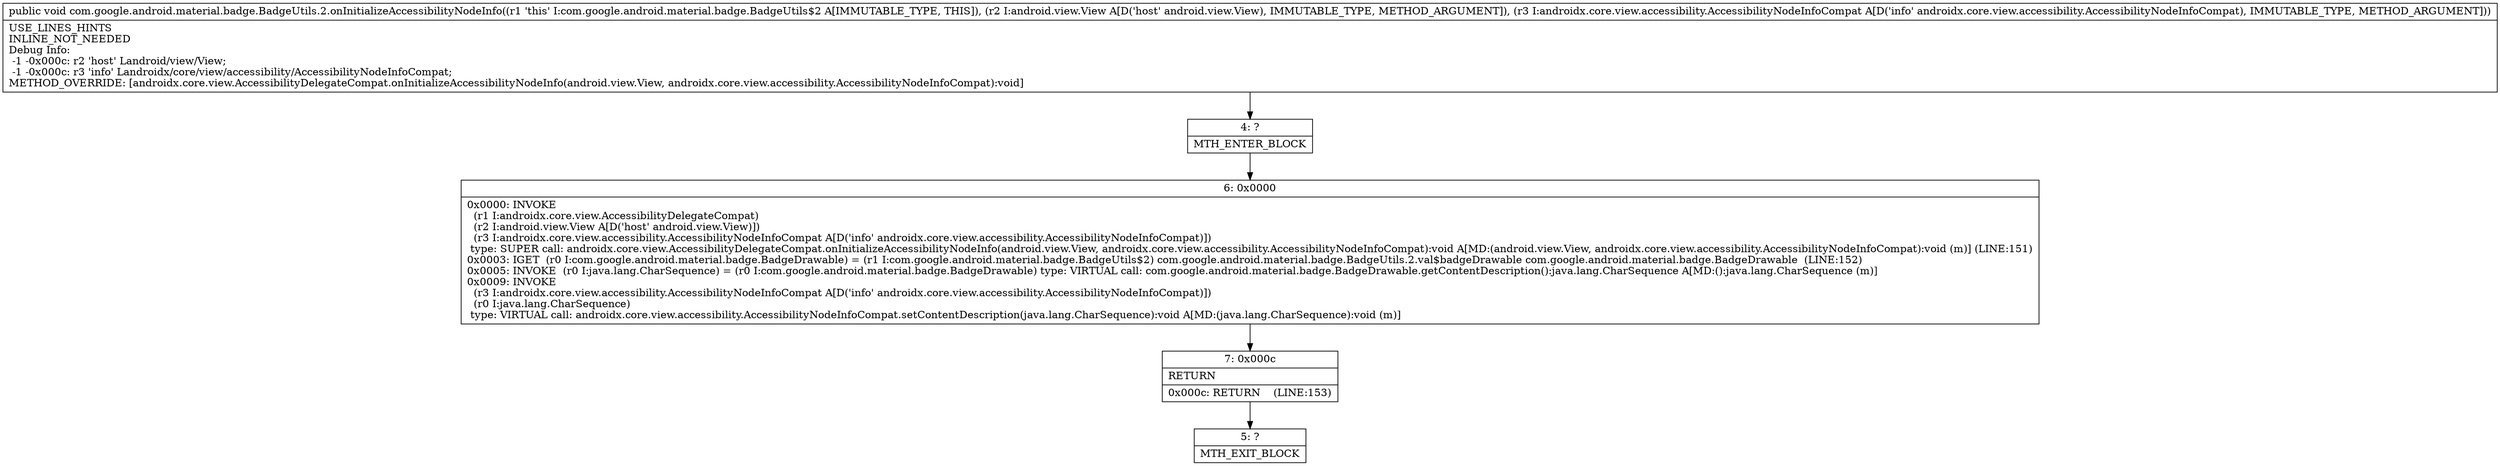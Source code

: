 digraph "CFG forcom.google.android.material.badge.BadgeUtils.2.onInitializeAccessibilityNodeInfo(Landroid\/view\/View;Landroidx\/core\/view\/accessibility\/AccessibilityNodeInfoCompat;)V" {
Node_4 [shape=record,label="{4\:\ ?|MTH_ENTER_BLOCK\l}"];
Node_6 [shape=record,label="{6\:\ 0x0000|0x0000: INVOKE  \l  (r1 I:androidx.core.view.AccessibilityDelegateCompat)\l  (r2 I:android.view.View A[D('host' android.view.View)])\l  (r3 I:androidx.core.view.accessibility.AccessibilityNodeInfoCompat A[D('info' androidx.core.view.accessibility.AccessibilityNodeInfoCompat)])\l type: SUPER call: androidx.core.view.AccessibilityDelegateCompat.onInitializeAccessibilityNodeInfo(android.view.View, androidx.core.view.accessibility.AccessibilityNodeInfoCompat):void A[MD:(android.view.View, androidx.core.view.accessibility.AccessibilityNodeInfoCompat):void (m)] (LINE:151)\l0x0003: IGET  (r0 I:com.google.android.material.badge.BadgeDrawable) = (r1 I:com.google.android.material.badge.BadgeUtils$2) com.google.android.material.badge.BadgeUtils.2.val$badgeDrawable com.google.android.material.badge.BadgeDrawable  (LINE:152)\l0x0005: INVOKE  (r0 I:java.lang.CharSequence) = (r0 I:com.google.android.material.badge.BadgeDrawable) type: VIRTUAL call: com.google.android.material.badge.BadgeDrawable.getContentDescription():java.lang.CharSequence A[MD:():java.lang.CharSequence (m)]\l0x0009: INVOKE  \l  (r3 I:androidx.core.view.accessibility.AccessibilityNodeInfoCompat A[D('info' androidx.core.view.accessibility.AccessibilityNodeInfoCompat)])\l  (r0 I:java.lang.CharSequence)\l type: VIRTUAL call: androidx.core.view.accessibility.AccessibilityNodeInfoCompat.setContentDescription(java.lang.CharSequence):void A[MD:(java.lang.CharSequence):void (m)]\l}"];
Node_7 [shape=record,label="{7\:\ 0x000c|RETURN\l|0x000c: RETURN    (LINE:153)\l}"];
Node_5 [shape=record,label="{5\:\ ?|MTH_EXIT_BLOCK\l}"];
MethodNode[shape=record,label="{public void com.google.android.material.badge.BadgeUtils.2.onInitializeAccessibilityNodeInfo((r1 'this' I:com.google.android.material.badge.BadgeUtils$2 A[IMMUTABLE_TYPE, THIS]), (r2 I:android.view.View A[D('host' android.view.View), IMMUTABLE_TYPE, METHOD_ARGUMENT]), (r3 I:androidx.core.view.accessibility.AccessibilityNodeInfoCompat A[D('info' androidx.core.view.accessibility.AccessibilityNodeInfoCompat), IMMUTABLE_TYPE, METHOD_ARGUMENT]))  | USE_LINES_HINTS\lINLINE_NOT_NEEDED\lDebug Info:\l  \-1 \-0x000c: r2 'host' Landroid\/view\/View;\l  \-1 \-0x000c: r3 'info' Landroidx\/core\/view\/accessibility\/AccessibilityNodeInfoCompat;\lMETHOD_OVERRIDE: [androidx.core.view.AccessibilityDelegateCompat.onInitializeAccessibilityNodeInfo(android.view.View, androidx.core.view.accessibility.AccessibilityNodeInfoCompat):void]\l}"];
MethodNode -> Node_4;Node_4 -> Node_6;
Node_6 -> Node_7;
Node_7 -> Node_5;
}

